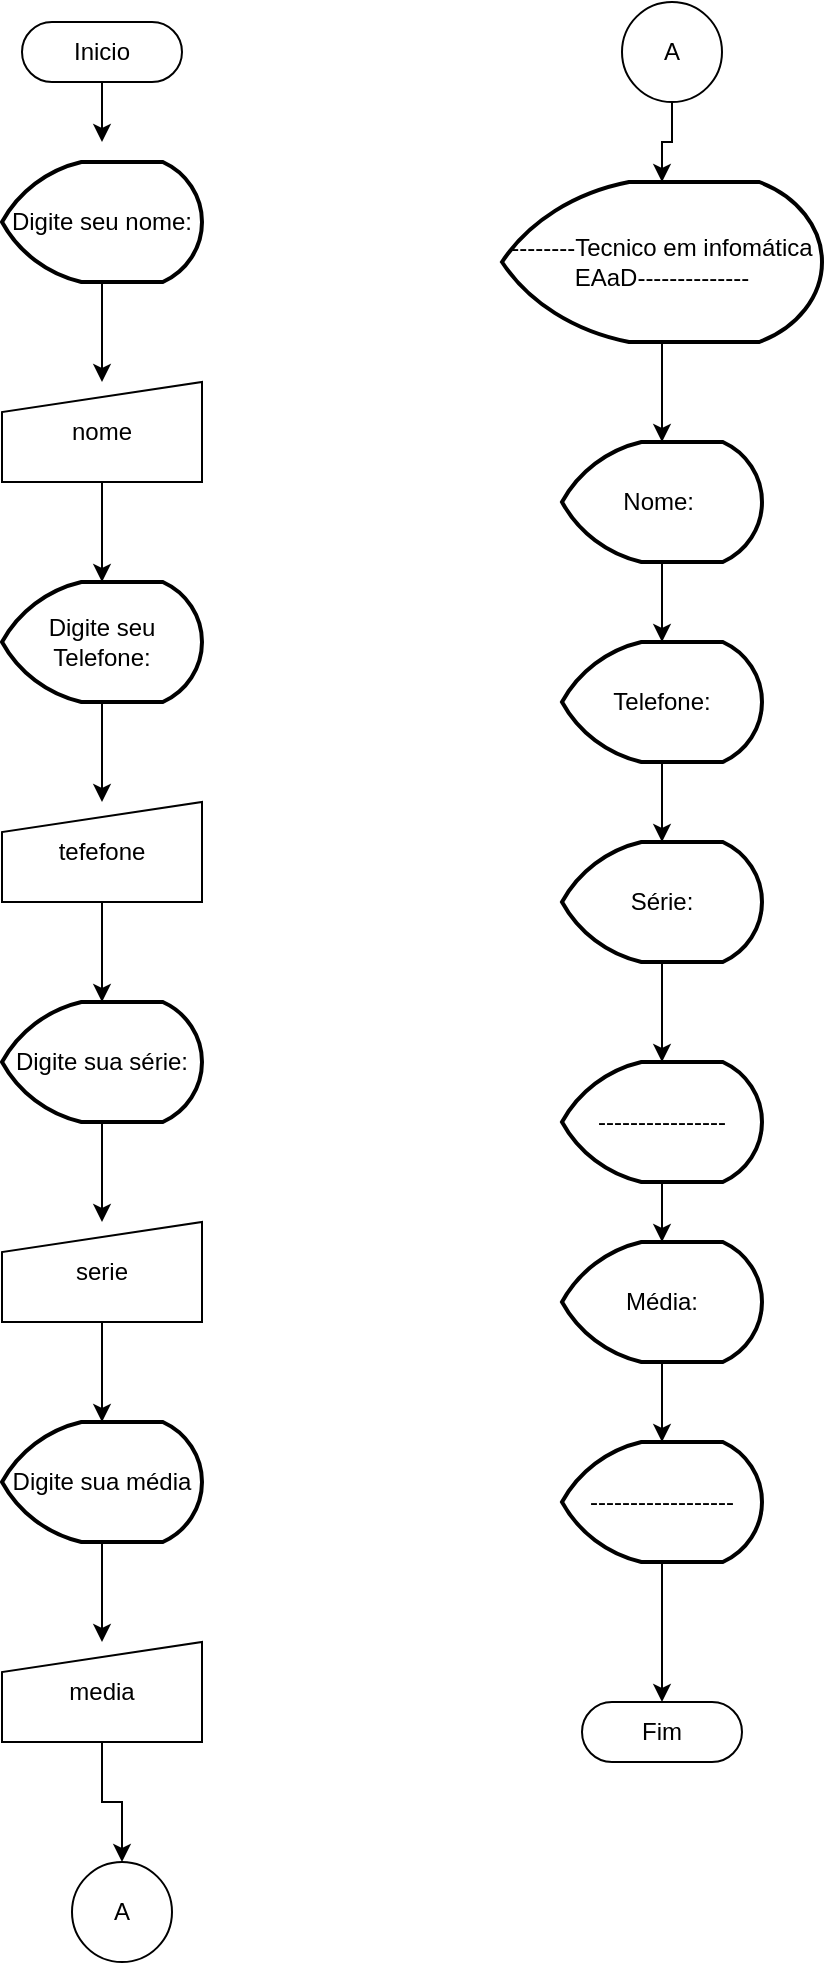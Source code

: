<mxfile version="21.0.6" type="github">
  <diagram name="Página-1" id="HUJWNCv1F9hIlg5pooKZ">
    <mxGraphModel dx="1100" dy="484" grid="1" gridSize="10" guides="1" tooltips="1" connect="1" arrows="1" fold="1" page="1" pageScale="1" pageWidth="827" pageHeight="1169" math="0" shadow="0">
      <root>
        <mxCell id="0" />
        <mxCell id="1" parent="0" />
        <mxCell id="7sjaSlBi-hbUuqMdy172-23" style="edgeStyle=orthogonalEdgeStyle;rounded=0;orthogonalLoop=1;jettySize=auto;html=1;" edge="1" parent="1" source="7sjaSlBi-hbUuqMdy172-1">
          <mxGeometry relative="1" as="geometry">
            <mxPoint x="230" y="110" as="targetPoint" />
          </mxGeometry>
        </mxCell>
        <mxCell id="7sjaSlBi-hbUuqMdy172-1" value="Inicio" style="html=1;dashed=0;whiteSpace=wrap;shape=mxgraph.dfd.start" vertex="1" parent="1">
          <mxGeometry x="190" y="50" width="80" height="30" as="geometry" />
        </mxCell>
        <mxCell id="7sjaSlBi-hbUuqMdy172-25" value="" style="edgeStyle=orthogonalEdgeStyle;rounded=0;orthogonalLoop=1;jettySize=auto;html=1;" edge="1" parent="1" source="7sjaSlBi-hbUuqMdy172-2" target="7sjaSlBi-hbUuqMdy172-5">
          <mxGeometry relative="1" as="geometry" />
        </mxCell>
        <mxCell id="7sjaSlBi-hbUuqMdy172-2" value="nome" style="shape=manualInput;whiteSpace=wrap;html=1;dashed=0;size=15;" vertex="1" parent="1">
          <mxGeometry x="180" y="230" width="100" height="50" as="geometry" />
        </mxCell>
        <mxCell id="7sjaSlBi-hbUuqMdy172-24" value="" style="edgeStyle=orthogonalEdgeStyle;rounded=0;orthogonalLoop=1;jettySize=auto;html=1;" edge="1" parent="1" source="7sjaSlBi-hbUuqMdy172-3" target="7sjaSlBi-hbUuqMdy172-2">
          <mxGeometry relative="1" as="geometry" />
        </mxCell>
        <mxCell id="7sjaSlBi-hbUuqMdy172-3" value="Digite seu nome:" style="strokeWidth=2;html=1;shape=mxgraph.flowchart.display;whiteSpace=wrap;" vertex="1" parent="1">
          <mxGeometry x="180" y="120" width="100" height="60" as="geometry" />
        </mxCell>
        <mxCell id="7sjaSlBi-hbUuqMdy172-27" value="" style="edgeStyle=orthogonalEdgeStyle;rounded=0;orthogonalLoop=1;jettySize=auto;html=1;" edge="1" parent="1" source="7sjaSlBi-hbUuqMdy172-4" target="7sjaSlBi-hbUuqMdy172-7">
          <mxGeometry relative="1" as="geometry" />
        </mxCell>
        <mxCell id="7sjaSlBi-hbUuqMdy172-4" value="tefefone" style="shape=manualInput;whiteSpace=wrap;html=1;dashed=0;size=15;" vertex="1" parent="1">
          <mxGeometry x="180" y="440" width="100" height="50" as="geometry" />
        </mxCell>
        <mxCell id="7sjaSlBi-hbUuqMdy172-26" value="" style="edgeStyle=orthogonalEdgeStyle;rounded=0;orthogonalLoop=1;jettySize=auto;html=1;" edge="1" parent="1" source="7sjaSlBi-hbUuqMdy172-5" target="7sjaSlBi-hbUuqMdy172-4">
          <mxGeometry relative="1" as="geometry" />
        </mxCell>
        <mxCell id="7sjaSlBi-hbUuqMdy172-5" value="Digite seu Telefone:" style="strokeWidth=2;html=1;shape=mxgraph.flowchart.display;whiteSpace=wrap;" vertex="1" parent="1">
          <mxGeometry x="180" y="330" width="100" height="60" as="geometry" />
        </mxCell>
        <mxCell id="7sjaSlBi-hbUuqMdy172-29" value="" style="edgeStyle=orthogonalEdgeStyle;rounded=0;orthogonalLoop=1;jettySize=auto;html=1;" edge="1" parent="1" source="7sjaSlBi-hbUuqMdy172-6" target="7sjaSlBi-hbUuqMdy172-9">
          <mxGeometry relative="1" as="geometry" />
        </mxCell>
        <mxCell id="7sjaSlBi-hbUuqMdy172-6" value="serie" style="shape=manualInput;whiteSpace=wrap;html=1;dashed=0;size=15;" vertex="1" parent="1">
          <mxGeometry x="180" y="650" width="100" height="50" as="geometry" />
        </mxCell>
        <mxCell id="7sjaSlBi-hbUuqMdy172-28" value="" style="edgeStyle=orthogonalEdgeStyle;rounded=0;orthogonalLoop=1;jettySize=auto;html=1;" edge="1" parent="1" source="7sjaSlBi-hbUuqMdy172-7" target="7sjaSlBi-hbUuqMdy172-6">
          <mxGeometry relative="1" as="geometry" />
        </mxCell>
        <mxCell id="7sjaSlBi-hbUuqMdy172-7" value="Digite sua série:" style="strokeWidth=2;html=1;shape=mxgraph.flowchart.display;whiteSpace=wrap;" vertex="1" parent="1">
          <mxGeometry x="180" y="540" width="100" height="60" as="geometry" />
        </mxCell>
        <mxCell id="7sjaSlBi-hbUuqMdy172-31" value="" style="edgeStyle=orthogonalEdgeStyle;rounded=0;orthogonalLoop=1;jettySize=auto;html=1;" edge="1" parent="1" source="7sjaSlBi-hbUuqMdy172-8" target="7sjaSlBi-hbUuqMdy172-21">
          <mxGeometry relative="1" as="geometry" />
        </mxCell>
        <mxCell id="7sjaSlBi-hbUuqMdy172-8" value="media" style="shape=manualInput;whiteSpace=wrap;html=1;dashed=0;size=15;" vertex="1" parent="1">
          <mxGeometry x="180" y="860" width="100" height="50" as="geometry" />
        </mxCell>
        <mxCell id="7sjaSlBi-hbUuqMdy172-30" value="" style="edgeStyle=orthogonalEdgeStyle;rounded=0;orthogonalLoop=1;jettySize=auto;html=1;" edge="1" parent="1" source="7sjaSlBi-hbUuqMdy172-9" target="7sjaSlBi-hbUuqMdy172-8">
          <mxGeometry relative="1" as="geometry" />
        </mxCell>
        <mxCell id="7sjaSlBi-hbUuqMdy172-9" value="Digite sua média" style="strokeWidth=2;html=1;shape=mxgraph.flowchart.display;whiteSpace=wrap;" vertex="1" parent="1">
          <mxGeometry x="180" y="750" width="100" height="60" as="geometry" />
        </mxCell>
        <mxCell id="7sjaSlBi-hbUuqMdy172-34" value="" style="edgeStyle=orthogonalEdgeStyle;rounded=0;orthogonalLoop=1;jettySize=auto;html=1;" edge="1" parent="1" source="7sjaSlBi-hbUuqMdy172-10" target="7sjaSlBi-hbUuqMdy172-11">
          <mxGeometry relative="1" as="geometry" />
        </mxCell>
        <mxCell id="7sjaSlBi-hbUuqMdy172-10" value="Nome:&amp;nbsp;" style="strokeWidth=2;html=1;shape=mxgraph.flowchart.display;whiteSpace=wrap;" vertex="1" parent="1">
          <mxGeometry x="460" y="260" width="100" height="60" as="geometry" />
        </mxCell>
        <mxCell id="7sjaSlBi-hbUuqMdy172-35" value="" style="edgeStyle=orthogonalEdgeStyle;rounded=0;orthogonalLoop=1;jettySize=auto;html=1;" edge="1" parent="1" source="7sjaSlBi-hbUuqMdy172-11" target="7sjaSlBi-hbUuqMdy172-12">
          <mxGeometry relative="1" as="geometry" />
        </mxCell>
        <mxCell id="7sjaSlBi-hbUuqMdy172-11" value="Telefone:" style="strokeWidth=2;html=1;shape=mxgraph.flowchart.display;whiteSpace=wrap;" vertex="1" parent="1">
          <mxGeometry x="460" y="360" width="100" height="60" as="geometry" />
        </mxCell>
        <mxCell id="7sjaSlBi-hbUuqMdy172-36" value="" style="edgeStyle=orthogonalEdgeStyle;rounded=0;orthogonalLoop=1;jettySize=auto;html=1;" edge="1" parent="1" source="7sjaSlBi-hbUuqMdy172-12" target="7sjaSlBi-hbUuqMdy172-13">
          <mxGeometry relative="1" as="geometry" />
        </mxCell>
        <mxCell id="7sjaSlBi-hbUuqMdy172-12" value="Série:" style="strokeWidth=2;html=1;shape=mxgraph.flowchart.display;whiteSpace=wrap;" vertex="1" parent="1">
          <mxGeometry x="460" y="460" width="100" height="60" as="geometry" />
        </mxCell>
        <mxCell id="7sjaSlBi-hbUuqMdy172-37" value="" style="edgeStyle=orthogonalEdgeStyle;rounded=0;orthogonalLoop=1;jettySize=auto;html=1;" edge="1" parent="1" source="7sjaSlBi-hbUuqMdy172-13" target="7sjaSlBi-hbUuqMdy172-16">
          <mxGeometry relative="1" as="geometry" />
        </mxCell>
        <mxCell id="7sjaSlBi-hbUuqMdy172-13" value="----------------" style="strokeWidth=2;html=1;shape=mxgraph.flowchart.display;whiteSpace=wrap;" vertex="1" parent="1">
          <mxGeometry x="460" y="570" width="100" height="60" as="geometry" />
        </mxCell>
        <mxCell id="7sjaSlBi-hbUuqMdy172-33" value="" style="edgeStyle=orthogonalEdgeStyle;rounded=0;orthogonalLoop=1;jettySize=auto;html=1;" edge="1" parent="1" source="7sjaSlBi-hbUuqMdy172-15" target="7sjaSlBi-hbUuqMdy172-10">
          <mxGeometry relative="1" as="geometry" />
        </mxCell>
        <mxCell id="7sjaSlBi-hbUuqMdy172-15" value="--------Tecnico em infomática EAaD--------------" style="strokeWidth=2;html=1;shape=mxgraph.flowchart.display;whiteSpace=wrap;" vertex="1" parent="1">
          <mxGeometry x="430" y="130" width="160" height="80" as="geometry" />
        </mxCell>
        <mxCell id="7sjaSlBi-hbUuqMdy172-38" value="" style="edgeStyle=orthogonalEdgeStyle;rounded=0;orthogonalLoop=1;jettySize=auto;html=1;" edge="1" parent="1" source="7sjaSlBi-hbUuqMdy172-16" target="7sjaSlBi-hbUuqMdy172-17">
          <mxGeometry relative="1" as="geometry" />
        </mxCell>
        <mxCell id="7sjaSlBi-hbUuqMdy172-16" value="Média:" style="strokeWidth=2;html=1;shape=mxgraph.flowchart.display;whiteSpace=wrap;" vertex="1" parent="1">
          <mxGeometry x="460" y="660" width="100" height="60" as="geometry" />
        </mxCell>
        <mxCell id="7sjaSlBi-hbUuqMdy172-39" value="" style="edgeStyle=orthogonalEdgeStyle;rounded=0;orthogonalLoop=1;jettySize=auto;html=1;" edge="1" parent="1" source="7sjaSlBi-hbUuqMdy172-17" target="7sjaSlBi-hbUuqMdy172-20">
          <mxGeometry relative="1" as="geometry" />
        </mxCell>
        <mxCell id="7sjaSlBi-hbUuqMdy172-17" value="------------------" style="strokeWidth=2;html=1;shape=mxgraph.flowchart.display;whiteSpace=wrap;" vertex="1" parent="1">
          <mxGeometry x="460" y="760" width="100" height="60" as="geometry" />
        </mxCell>
        <mxCell id="7sjaSlBi-hbUuqMdy172-20" value="Fim" style="html=1;dashed=0;whiteSpace=wrap;shape=mxgraph.dfd.start" vertex="1" parent="1">
          <mxGeometry x="470" y="890" width="80" height="30" as="geometry" />
        </mxCell>
        <mxCell id="7sjaSlBi-hbUuqMdy172-21" value="A" style="shape=ellipse;html=1;dashed=0;whiteSpace=wrap;aspect=fixed;perimeter=ellipsePerimeter;" vertex="1" parent="1">
          <mxGeometry x="215" y="970" width="50" height="50" as="geometry" />
        </mxCell>
        <mxCell id="7sjaSlBi-hbUuqMdy172-32" value="" style="edgeStyle=orthogonalEdgeStyle;rounded=0;orthogonalLoop=1;jettySize=auto;html=1;" edge="1" parent="1" source="7sjaSlBi-hbUuqMdy172-22" target="7sjaSlBi-hbUuqMdy172-15">
          <mxGeometry relative="1" as="geometry" />
        </mxCell>
        <mxCell id="7sjaSlBi-hbUuqMdy172-22" value="A" style="shape=ellipse;html=1;dashed=0;whiteSpace=wrap;aspect=fixed;perimeter=ellipsePerimeter;" vertex="1" parent="1">
          <mxGeometry x="490" y="40" width="50" height="50" as="geometry" />
        </mxCell>
      </root>
    </mxGraphModel>
  </diagram>
</mxfile>
